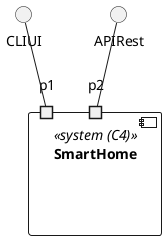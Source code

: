 @startuml
'https://plantuml.com/component-diagram

component SmartHome <<system (C4)>> {
port p1
port p2
}

CLIUI -down- p1
APIRest -down- p2

@enduml